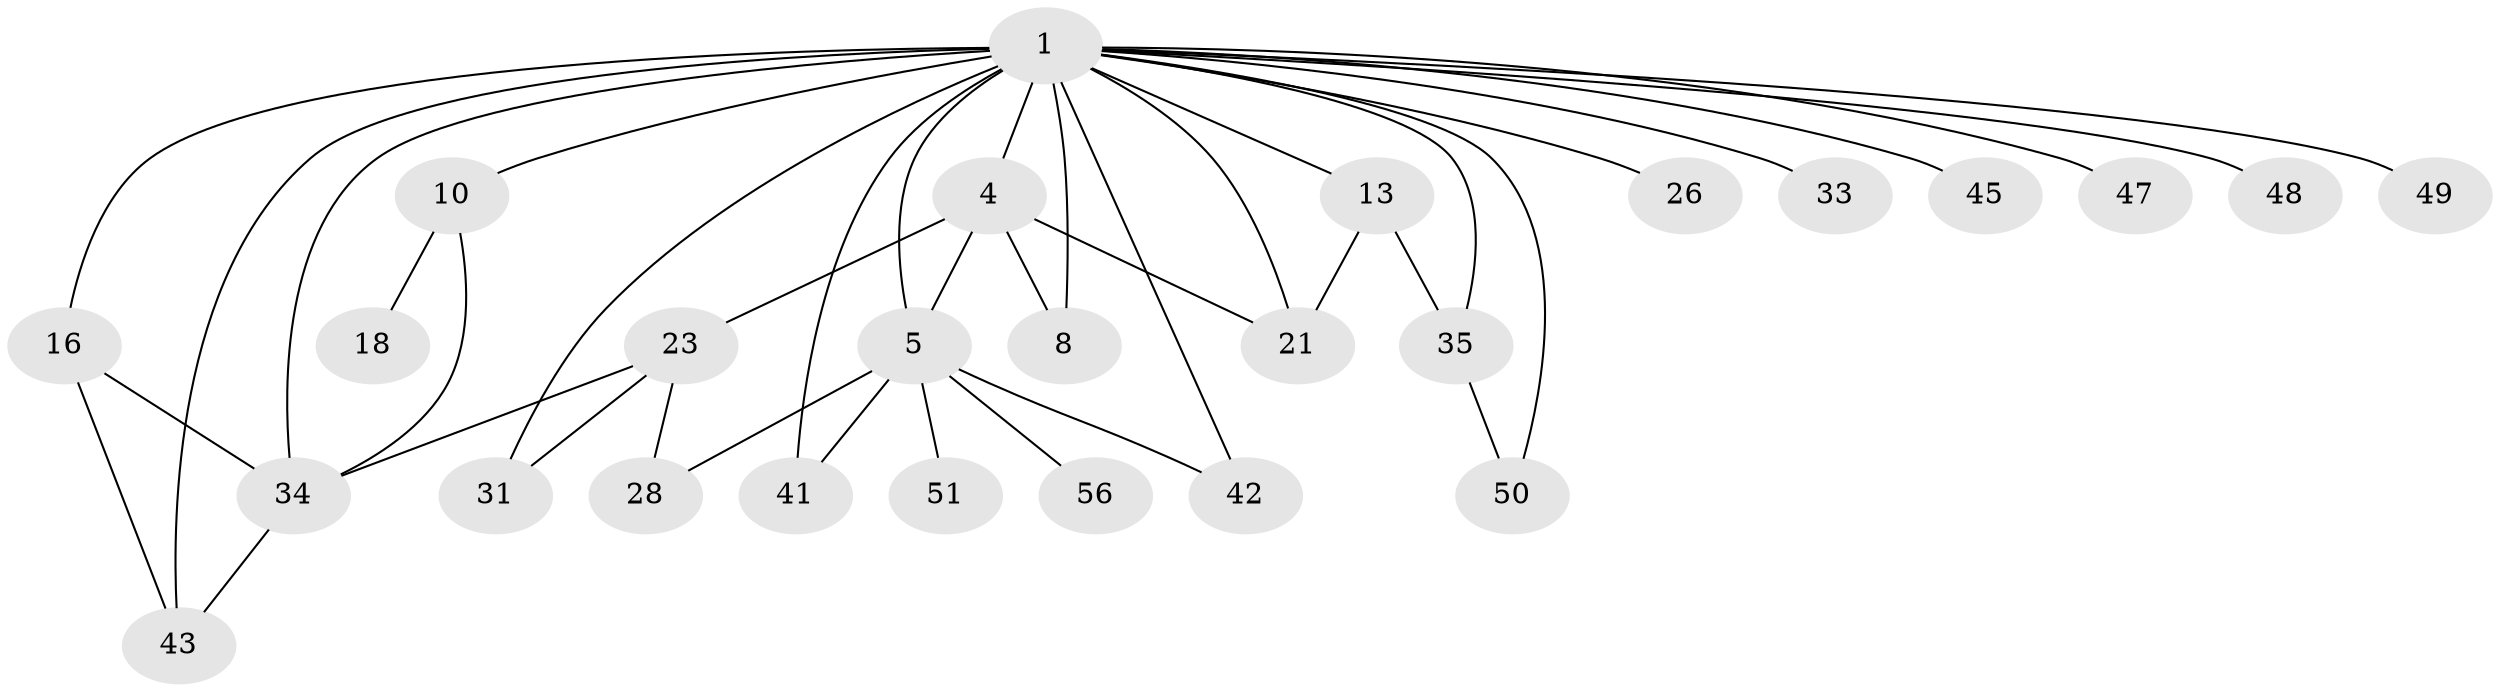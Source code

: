 // original degree distribution, {5: 0.06153846153846154, 7: 0.03076923076923077, 6: 0.06153846153846154, 4: 0.16923076923076924, 3: 0.1076923076923077, 2: 0.36923076923076925, 1: 0.2}
// Generated by graph-tools (version 1.1) at 2025/17/03/04/25 18:17:04]
// undirected, 26 vertices, 40 edges
graph export_dot {
graph [start="1"]
  node [color=gray90,style=filled];
  1 [super="+15+3+2"];
  4 [super="+20+14+11+57"];
  5 [super="+27+25"];
  8 [super="+39"];
  10;
  13;
  16 [super="+37"];
  18;
  21 [super="+63+60"];
  23;
  26;
  28 [super="+38"];
  31;
  33;
  34 [super="+54+46+55"];
  35;
  41;
  42;
  43 [super="+58"];
  45;
  47;
  48;
  49;
  50;
  51;
  56;
  1 -- 8;
  1 -- 41 [weight=2];
  1 -- 16;
  1 -- 33;
  1 -- 34 [weight=2];
  1 -- 35 [weight=2];
  1 -- 4 [weight=4];
  1 -- 5;
  1 -- 42;
  1 -- 43 [weight=3];
  1 -- 45;
  1 -- 49 [weight=2];
  1 -- 50;
  1 -- 21;
  1 -- 10;
  1 -- 13;
  1 -- 47;
  1 -- 48;
  1 -- 26 [weight=2];
  1 -- 31;
  4 -- 5;
  4 -- 21;
  4 -- 23;
  4 -- 8 [weight=2];
  5 -- 42;
  5 -- 56;
  5 -- 41;
  5 -- 51;
  5 -- 28;
  10 -- 18;
  10 -- 34;
  13 -- 35;
  13 -- 21;
  16 -- 34;
  16 -- 43;
  23 -- 28;
  23 -- 31;
  23 -- 34;
  34 -- 43;
  35 -- 50;
}
